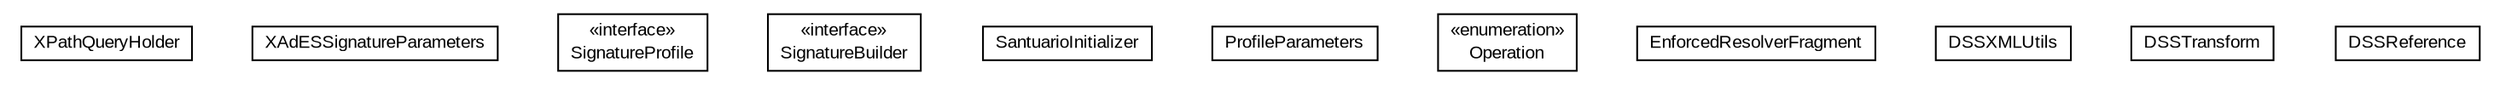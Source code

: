 #!/usr/local/bin/dot
#
# Class diagram 
# Generated by UMLGraph version R5_6-24-gf6e263 (http://www.umlgraph.org/)
#

digraph G {
	edge [fontname="arial",fontsize=10,labelfontname="arial",labelfontsize=10];
	node [fontname="arial",fontsize=10,shape=plaintext];
	nodesep=0.25;
	ranksep=0.5;
	// eu.europa.esig.dss.xades.XPathQueryHolder
	c78324 [label=<<table title="eu.europa.esig.dss.xades.XPathQueryHolder" border="0" cellborder="1" cellspacing="0" cellpadding="2" port="p" href="./XPathQueryHolder.html">
		<tr><td><table border="0" cellspacing="0" cellpadding="1">
<tr><td align="center" balign="center"> XPathQueryHolder </td></tr>
		</table></td></tr>
		</table>>, URL="./XPathQueryHolder.html", fontname="arial", fontcolor="black", fontsize=10.0];
	// eu.europa.esig.dss.xades.XAdESSignatureParameters
	c78325 [label=<<table title="eu.europa.esig.dss.xades.XAdESSignatureParameters" border="0" cellborder="1" cellspacing="0" cellpadding="2" port="p" href="./XAdESSignatureParameters.html">
		<tr><td><table border="0" cellspacing="0" cellpadding="1">
<tr><td align="center" balign="center"> XAdESSignatureParameters </td></tr>
		</table></td></tr>
		</table>>, URL="./XAdESSignatureParameters.html", fontname="arial", fontcolor="black", fontsize=10.0];
	// eu.europa.esig.dss.xades.SignatureProfile
	c78326 [label=<<table title="eu.europa.esig.dss.xades.SignatureProfile" border="0" cellborder="1" cellspacing="0" cellpadding="2" port="p" href="./SignatureProfile.html">
		<tr><td><table border="0" cellspacing="0" cellpadding="1">
<tr><td align="center" balign="center"> &#171;interface&#187; </td></tr>
<tr><td align="center" balign="center"> SignatureProfile </td></tr>
		</table></td></tr>
		</table>>, URL="./SignatureProfile.html", fontname="arial", fontcolor="black", fontsize=10.0];
	// eu.europa.esig.dss.xades.SignatureBuilder
	c78327 [label=<<table title="eu.europa.esig.dss.xades.SignatureBuilder" border="0" cellborder="1" cellspacing="0" cellpadding="2" port="p" href="./SignatureBuilder.html">
		<tr><td><table border="0" cellspacing="0" cellpadding="1">
<tr><td align="center" balign="center"> &#171;interface&#187; </td></tr>
<tr><td align="center" balign="center"> SignatureBuilder </td></tr>
		</table></td></tr>
		</table>>, URL="./SignatureBuilder.html", fontname="arial", fontcolor="black", fontsize=10.0];
	// eu.europa.esig.dss.xades.SantuarioInitializer
	c78328 [label=<<table title="eu.europa.esig.dss.xades.SantuarioInitializer" border="0" cellborder="1" cellspacing="0" cellpadding="2" port="p" href="./SantuarioInitializer.html">
		<tr><td><table border="0" cellspacing="0" cellpadding="1">
<tr><td align="center" balign="center"> SantuarioInitializer </td></tr>
		</table></td></tr>
		</table>>, URL="./SantuarioInitializer.html", fontname="arial", fontcolor="black", fontsize=10.0];
	// eu.europa.esig.dss.xades.ProfileParameters
	c78329 [label=<<table title="eu.europa.esig.dss.xades.ProfileParameters" border="0" cellborder="1" cellspacing="0" cellpadding="2" port="p" href="./ProfileParameters.html">
		<tr><td><table border="0" cellspacing="0" cellpadding="1">
<tr><td align="center" balign="center"> ProfileParameters </td></tr>
		</table></td></tr>
		</table>>, URL="./ProfileParameters.html", fontname="arial", fontcolor="black", fontsize=10.0];
	// eu.europa.esig.dss.xades.ProfileParameters.Operation
	c78330 [label=<<table title="eu.europa.esig.dss.xades.ProfileParameters.Operation" border="0" cellborder="1" cellspacing="0" cellpadding="2" port="p" href="./ProfileParameters.Operation.html">
		<tr><td><table border="0" cellspacing="0" cellpadding="1">
<tr><td align="center" balign="center"> &#171;enumeration&#187; </td></tr>
<tr><td align="center" balign="center"> Operation </td></tr>
		</table></td></tr>
		</table>>, URL="./ProfileParameters.Operation.html", fontname="arial", fontcolor="black", fontsize=10.0];
	// eu.europa.esig.dss.xades.EnforcedResolverFragment
	c78331 [label=<<table title="eu.europa.esig.dss.xades.EnforcedResolverFragment" border="0" cellborder="1" cellspacing="0" cellpadding="2" port="p" href="./EnforcedResolverFragment.html">
		<tr><td><table border="0" cellspacing="0" cellpadding="1">
<tr><td align="center" balign="center"> EnforcedResolverFragment </td></tr>
		</table></td></tr>
		</table>>, URL="./EnforcedResolverFragment.html", fontname="arial", fontcolor="black", fontsize=10.0];
	// eu.europa.esig.dss.xades.DSSXMLUtils
	c78332 [label=<<table title="eu.europa.esig.dss.xades.DSSXMLUtils" border="0" cellborder="1" cellspacing="0" cellpadding="2" port="p" href="./DSSXMLUtils.html">
		<tr><td><table border="0" cellspacing="0" cellpadding="1">
<tr><td align="center" balign="center"> DSSXMLUtils </td></tr>
		</table></td></tr>
		</table>>, URL="./DSSXMLUtils.html", fontname="arial", fontcolor="black", fontsize=10.0];
	// eu.europa.esig.dss.xades.DSSTransform
	c78333 [label=<<table title="eu.europa.esig.dss.xades.DSSTransform" border="0" cellborder="1" cellspacing="0" cellpadding="2" port="p" href="./DSSTransform.html">
		<tr><td><table border="0" cellspacing="0" cellpadding="1">
<tr><td align="center" balign="center"> DSSTransform </td></tr>
		</table></td></tr>
		</table>>, URL="./DSSTransform.html", fontname="arial", fontcolor="black", fontsize=10.0];
	// eu.europa.esig.dss.xades.DSSReference
	c78334 [label=<<table title="eu.europa.esig.dss.xades.DSSReference" border="0" cellborder="1" cellspacing="0" cellpadding="2" port="p" href="./DSSReference.html">
		<tr><td><table border="0" cellspacing="0" cellpadding="1">
<tr><td align="center" balign="center"> DSSReference </td></tr>
		</table></td></tr>
		</table>>, URL="./DSSReference.html", fontname="arial", fontcolor="black", fontsize=10.0];
}

